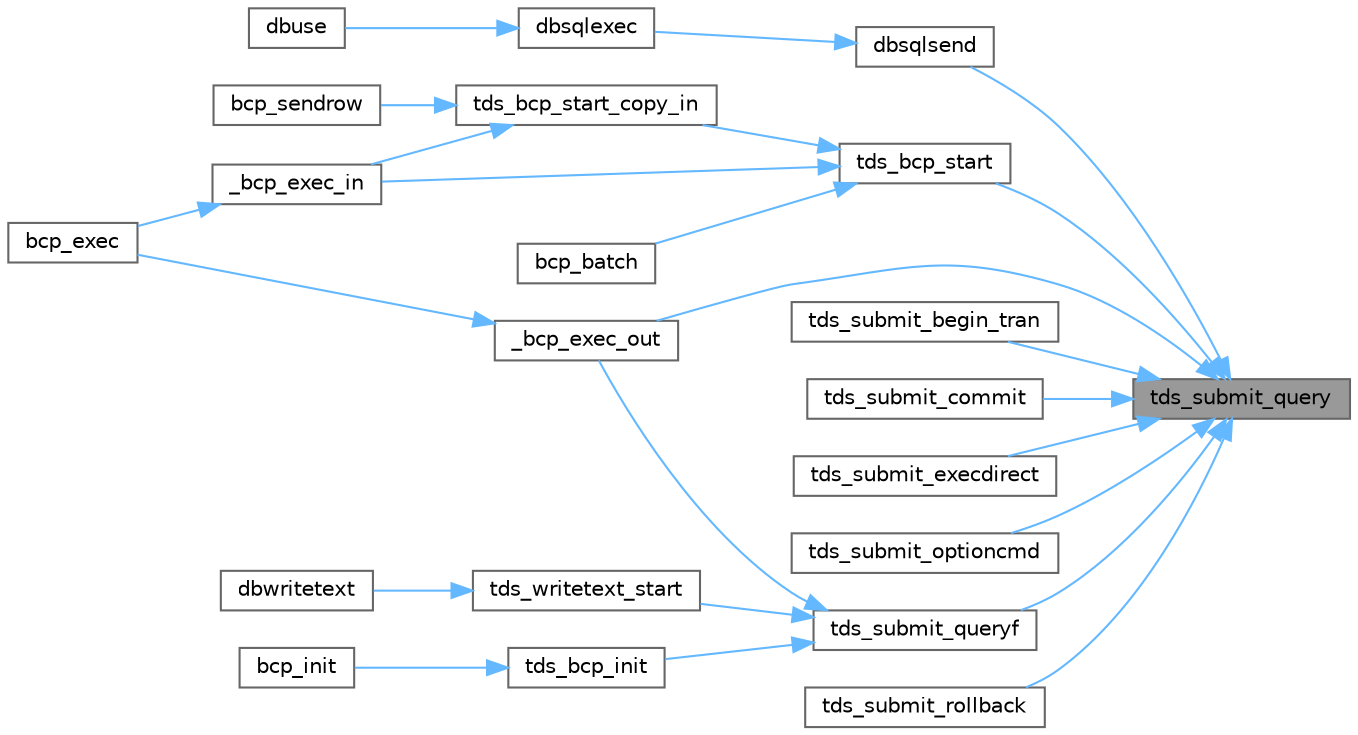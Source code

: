 digraph "tds_submit_query"
{
 // LATEX_PDF_SIZE
  bgcolor="transparent";
  edge [fontname=Helvetica,fontsize=10,labelfontname=Helvetica,labelfontsize=10];
  node [fontname=Helvetica,fontsize=10,shape=box,height=0.2,width=0.4];
  rankdir="RL";
  Node1 [id="Node000001",label="tds_submit_query",height=0.2,width=0.4,color="gray40", fillcolor="grey60", style="filled", fontcolor="black",tooltip="Sends a language string to the database server for processing."];
  Node1 -> Node2 [id="edge1_Node000001_Node000002",dir="back",color="steelblue1",style="solid",tooltip=" "];
  Node2 [id="Node000002",label="_bcp_exec_out",height=0.2,width=0.4,color="grey40", fillcolor="white", style="filled",URL="$a00566.html#gae67546338cb9542a4902aa914f57f314",tooltip=" "];
  Node2 -> Node3 [id="edge2_Node000002_Node000003",dir="back",color="steelblue1",style="solid",tooltip=" "];
  Node3 [id="Node000003",label="bcp_exec",height=0.2,width=0.4,color="grey40", fillcolor="white", style="filled",URL="$a00565.html#ga7a184158b27a50f713e9cfae3b746209",tooltip="Write a datafile to a table."];
  Node1 -> Node4 [id="edge3_Node000001_Node000004",dir="back",color="steelblue1",style="solid",tooltip=" "];
  Node4 [id="Node000004",label="dbsqlsend",height=0.2,width=0.4,color="grey40", fillcolor="white", style="filled",URL="$a00563.html#gac980139b9cea03cf93e373d425991481",tooltip="Transmit the command buffer to the server."];
  Node4 -> Node5 [id="edge4_Node000004_Node000005",dir="back",color="steelblue1",style="solid",tooltip=" "];
  Node5 [id="Node000005",label="dbsqlexec",height=0.2,width=0.4,color="grey40", fillcolor="white", style="filled",URL="$a00563.html#gaae889abeb145ec41f7361aa8f597fe46",tooltip="send the SQL command to the server and wait for an answer."];
  Node5 -> Node6 [id="edge5_Node000005_Node000006",dir="back",color="steelblue1",style="solid",tooltip=" "];
  Node6 [id="Node000006",label="dbuse",height=0.2,width=0.4,color="grey40", fillcolor="white", style="filled",URL="$a00563.html#ga66ea891910f0a357cc78107d6ab7d962",tooltip="Change current database."];
  Node1 -> Node7 [id="edge6_Node000001_Node000007",dir="back",color="steelblue1",style="solid",tooltip=" "];
  Node7 [id="Node000007",label="tds_bcp_start",height=0.2,width=0.4,color="grey40", fillcolor="white", style="filled",URL="$a00251.html#a8208eef2a3974ae1f0cf3c8c8ab011ce",tooltip="Start sending BCP data to server."];
  Node7 -> Node8 [id="edge7_Node000007_Node000008",dir="back",color="steelblue1",style="solid",tooltip=" "];
  Node8 [id="Node000008",label="_bcp_exec_in",height=0.2,width=0.4,color="grey40", fillcolor="white", style="filled",URL="$a00566.html#ga7370f1223f13510d6b33e98f2de09fb5",tooltip=" "];
  Node8 -> Node3 [id="edge8_Node000008_Node000003",dir="back",color="steelblue1",style="solid",tooltip=" "];
  Node7 -> Node9 [id="edge9_Node000007_Node000009",dir="back",color="steelblue1",style="solid",tooltip=" "];
  Node9 [id="Node000009",label="bcp_batch",height=0.2,width=0.4,color="grey40", fillcolor="white", style="filled",URL="$a00565.html#gaa23f8e5c7f437a94746c90292dd1cb01",tooltip="Commit a set of rows to the table."];
  Node7 -> Node10 [id="edge10_Node000007_Node000010",dir="back",color="steelblue1",style="solid",tooltip=" "];
  Node10 [id="Node000010",label="tds_bcp_start_copy_in",height=0.2,width=0.4,color="grey40", fillcolor="white", style="filled",URL="$a00251.html#a5eec23828b0610c58de248c4edb53879",tooltip="Start bulk copy to server."];
  Node10 -> Node8 [id="edge11_Node000010_Node000008",dir="back",color="steelblue1",style="solid",tooltip=" "];
  Node10 -> Node11 [id="edge12_Node000010_Node000011",dir="back",color="steelblue1",style="solid",tooltip=" "];
  Node11 [id="Node000011",label="bcp_sendrow",height=0.2,width=0.4,color="grey40", fillcolor="white", style="filled",URL="$a00565.html#gaf1130ac97f6af55e86ec70b0aa4f5b40",tooltip="Write data in host variables to the table."];
  Node1 -> Node12 [id="edge13_Node000001_Node000012",dir="back",color="steelblue1",style="solid",tooltip=" "];
  Node12 [id="Node000012",label="tds_submit_begin_tran",height=0.2,width=0.4,color="grey40", fillcolor="white", style="filled",URL="$a00578.html#ga7bf3670d3d6dabed469b9eb117298079",tooltip="Send a rollback request."];
  Node1 -> Node13 [id="edge14_Node000001_Node000013",dir="back",color="steelblue1",style="solid",tooltip=" "];
  Node13 [id="Node000013",label="tds_submit_commit",height=0.2,width=0.4,color="grey40", fillcolor="white", style="filled",URL="$a00578.html#ga7d68588fdd0beeae52197a6d6cef8754",tooltip="Send a commit request."];
  Node1 -> Node14 [id="edge15_Node000001_Node000014",dir="back",color="steelblue1",style="solid",tooltip=" "];
  Node14 [id="Node000014",label="tds_submit_execdirect",height=0.2,width=0.4,color="grey40", fillcolor="white", style="filled",URL="$a00578.html#gae603aed795a4c5bb26ab159a11256996",tooltip="Submit a prepared query with parameters."];
  Node1 -> Node15 [id="edge16_Node000001_Node000015",dir="back",color="steelblue1",style="solid",tooltip=" "];
  Node15 [id="Node000015",label="tds_submit_optioncmd",height=0.2,width=0.4,color="grey40", fillcolor="white", style="filled",URL="$a00578.html#gaf0da49585d39e99780a004ee2ca23479",tooltip="Send option commands to server."];
  Node1 -> Node16 [id="edge17_Node000001_Node000016",dir="back",color="steelblue1",style="solid",tooltip=" "];
  Node16 [id="Node000016",label="tds_submit_queryf",height=0.2,width=0.4,color="grey40", fillcolor="white", style="filled",URL="$a00578.html#gad695defcbf663b0023851a198206a772",tooltip="Format and submit a query."];
  Node16 -> Node2 [id="edge18_Node000016_Node000002",dir="back",color="steelblue1",style="solid",tooltip=" "];
  Node16 -> Node17 [id="edge19_Node000016_Node000017",dir="back",color="steelblue1",style="solid",tooltip=" "];
  Node17 [id="Node000017",label="tds_bcp_init",height=0.2,width=0.4,color="grey40", fillcolor="white", style="filled",URL="$a00251.html#ac6610c72bd31bad5378f760fa9b12d66",tooltip="Initialize BCP information."];
  Node17 -> Node18 [id="edge20_Node000017_Node000018",dir="back",color="steelblue1",style="solid",tooltip=" "];
  Node18 [id="Node000018",label="bcp_init",height=0.2,width=0.4,color="grey40", fillcolor="white", style="filled",URL="$a00565.html#gada8e987c4a6225b9276c05ba3a4f47a0",tooltip="Prepare for bulk copy operation on a table."];
  Node16 -> Node19 [id="edge21_Node000016_Node000019",dir="back",color="steelblue1",style="solid",tooltip=" "];
  Node19 [id="Node000019",label="tds_writetext_start",height=0.2,width=0.4,color="grey40", fillcolor="white", style="filled",URL="$a00251.html#a7711612cc544a7da2c7aa212b870acb2",tooltip="Start writing writetext request."];
  Node19 -> Node20 [id="edge22_Node000019_Node000020",dir="back",color="steelblue1",style="solid",tooltip=" "];
  Node20 [id="Node000020",label="dbwritetext",height=0.2,width=0.4,color="grey40", fillcolor="white", style="filled",URL="$a00563.html#ga548153eb2eae76c48aa9d4b72258dc1c",tooltip="Send text or image data to the server."];
  Node1 -> Node21 [id="edge23_Node000001_Node000021",dir="back",color="steelblue1",style="solid",tooltip=" "];
  Node21 [id="Node000021",label="tds_submit_rollback",height=0.2,width=0.4,color="grey40", fillcolor="white", style="filled",URL="$a00578.html#ga7f20f58e43ba5eb916c97c7396395563",tooltip="Send a rollback request."];
}
